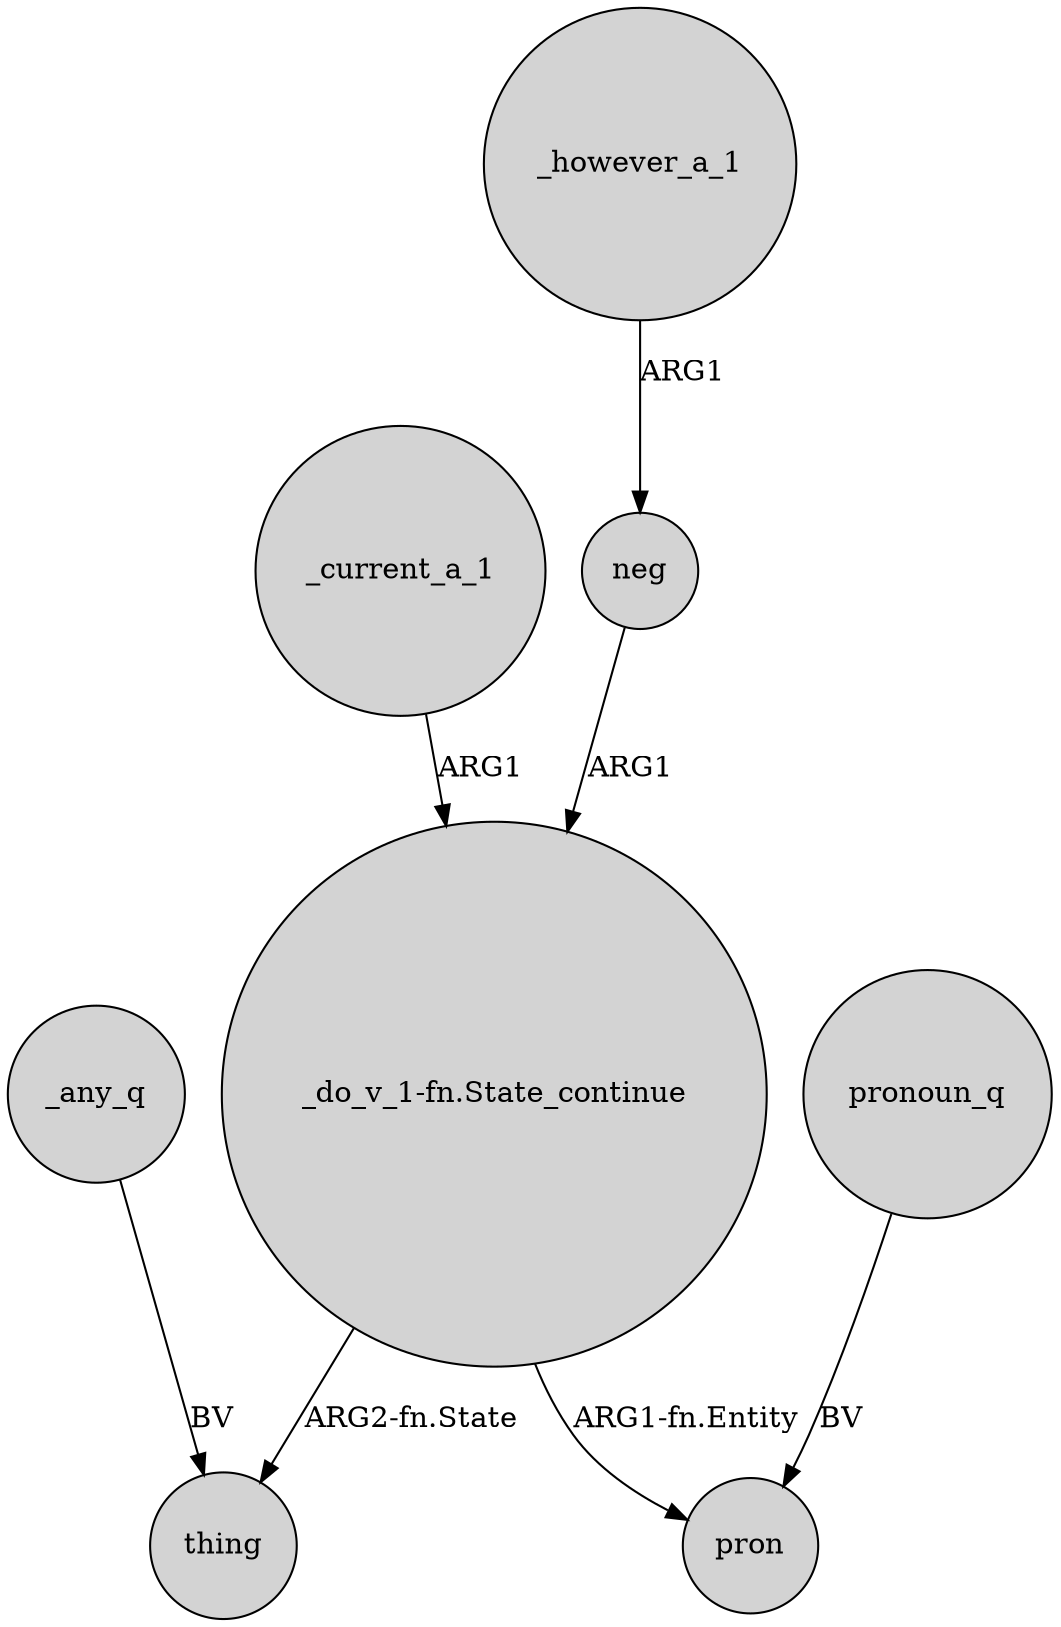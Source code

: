 digraph {
	node [shape=circle style=filled]
	_current_a_1 -> "_do_v_1-fn.State_continue" [label=ARG1]
	"_do_v_1-fn.State_continue" -> thing [label="ARG2-fn.State"]
	_however_a_1 -> neg [label=ARG1]
	neg -> "_do_v_1-fn.State_continue" [label=ARG1]
	pronoun_q -> pron [label=BV]
	_any_q -> thing [label=BV]
	"_do_v_1-fn.State_continue" -> pron [label="ARG1-fn.Entity"]
}
